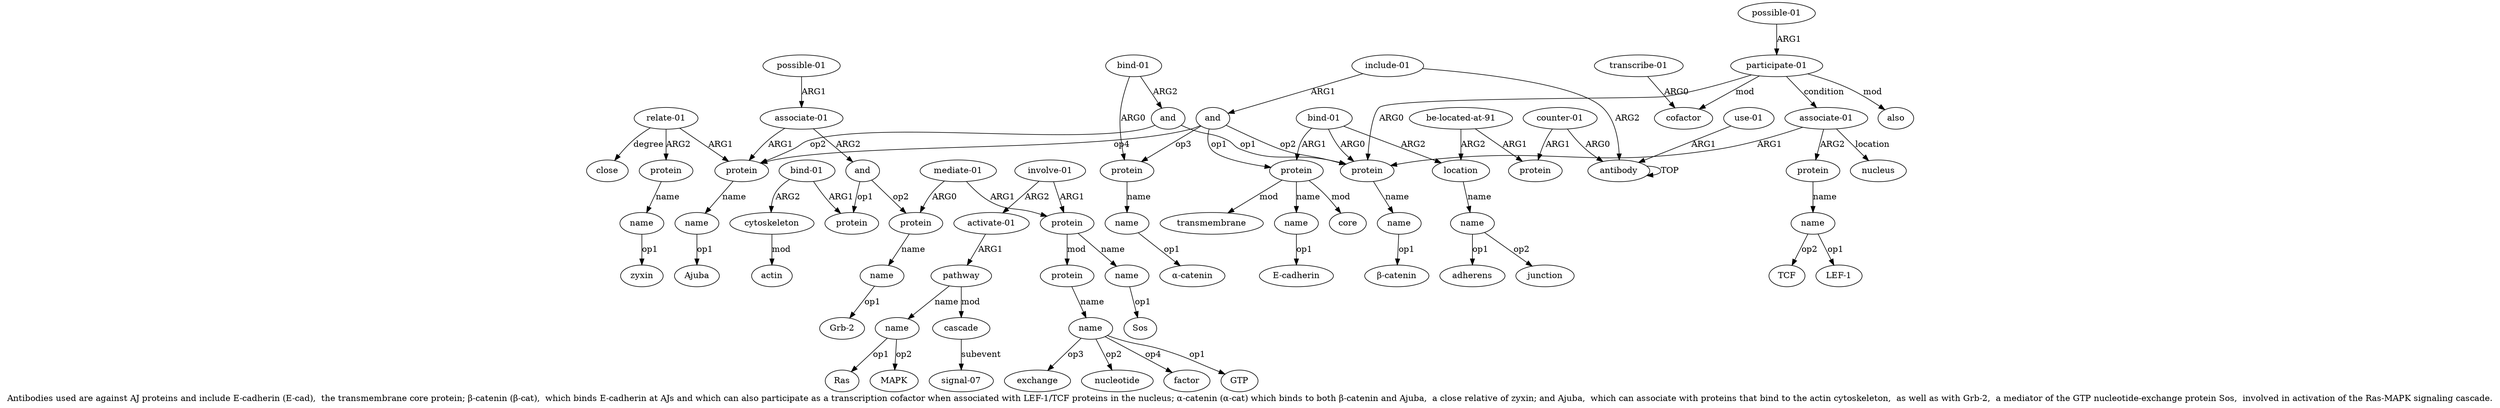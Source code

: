 digraph  {
	graph [label="Antibodies used are against AJ proteins and include E-cadherin (E-cad),  the transmembrane core protein; β-catenin (β-cat),  which \
binds E-cadherin at AJs and which can also participate as a transcription cofactor when associated with LEF-1/TCF proteins in the \
nucleus; α-catenin (α-cat) which binds to both β-catenin and Ajuba,  a close relative of zyxin; and Ajuba,  which can associate \
with proteins that bind to the actin cytoskeleton,  as well as with Grb-2,  a mediator of the GTP nucleotide-exchange protein Sos,  \
involved in activation of the Ras-MAPK signaling cascade."];
	node [label="\N"];
	a20	 [color=black,
		gold_ind=20,
		gold_label=protein,
		label=protein,
		test_ind=20,
		test_label=protein];
	a21	 [color=black,
		gold_ind=21,
		gold_label=name,
		label=name,
		test_ind=21,
		test_label=name];
	a20 -> a21 [key=0,
	color=black,
	gold_label=name,
	label=name,
	test_label=name];
"a21 TCF" [color=black,
	gold_ind=-1,
	gold_label=TCF,
	label=TCF,
	test_ind=-1,
	test_label=TCF];
a21 -> "a21 TCF" [key=0,
color=black,
gold_label=op2,
label=op2,
test_label=op2];
"a21 LEF-1" [color=black,
gold_ind=-1,
gold_label="LEF-1",
label="LEF-1",
test_ind=-1,
test_label="LEF-1"];
a21 -> "a21 LEF-1" [key=0,
color=black,
gold_label=op1,
label=op1,
test_label=op1];
a22 [color=black,
gold_ind=22,
gold_label=nucleus,
label=nucleus,
test_ind=22,
test_label=nucleus];
a23 [color=black,
gold_ind=23,
gold_label=also,
label=also,
test_ind=23,
test_label=also];
a24 [color=black,
gold_ind=24,
gold_label=protein,
label=protein,
test_ind=24,
test_label=protein];
a25 [color=black,
gold_ind=25,
gold_label=name,
label=name,
test_ind=25,
test_label=name];
a24 -> a25 [key=0,
color=black,
gold_label=name,
label=name,
test_label=name];
"a25 α-catenin" [color=black,
gold_ind=-1,
gold_label="α-catenin",
label="α-catenin",
test_ind=-1,
test_label="α-catenin"];
a25 -> "a25 α-catenin" [key=0,
color=black,
gold_label=op1,
label=op1,
test_label=op1];
a26 [color=black,
gold_ind=26,
gold_label="bind-01",
label="bind-01",
test_ind=26,
test_label="bind-01"];
a26 -> a24 [key=0,
color=black,
gold_label=ARG0,
label=ARG0,
test_label=ARG0];
a27 [color=black,
gold_ind=27,
gold_label=and,
label=and,
test_ind=27,
test_label=and];
a26 -> a27 [key=0,
color=black,
gold_label=ARG2,
label=ARG2,
test_label=ARG2];
a28 [color=black,
gold_ind=28,
gold_label=protein,
label=protein,
test_ind=28,
test_label=protein];
a27 -> a28 [key=0,
color=black,
gold_label=op2,
label=op2,
test_label=op2];
a12 [color=black,
gold_ind=12,
gold_label=protein,
label=protein,
test_ind=12,
test_label=protein];
a27 -> a12 [key=0,
color=black,
gold_label=op1,
label=op1,
test_label=op1];
a29 [color=black,
gold_ind=29,
gold_label=name,
label=name,
test_ind=29,
test_label=name];
a28 -> a29 [key=0,
color=black,
gold_label=name,
label=name,
test_label=name];
"a29 Ajuba" [color=black,
gold_ind=-1,
gold_label=Ajuba,
label=Ajuba,
test_ind=-1,
test_label=Ajuba];
a29 -> "a29 Ajuba" [key=0,
color=black,
gold_label=op1,
label=op1,
test_label=op1];
a31 [color=black,
gold_ind=31,
gold_label=protein,
label=protein,
test_ind=31,
test_label=protein];
a32 [color=black,
gold_ind=32,
gold_label=name,
label=name,
test_ind=32,
test_label=name];
a31 -> a32 [key=0,
color=black,
gold_label=name,
label=name,
test_label=name];
a30 [color=black,
gold_ind=30,
gold_label="relate-01",
label="relate-01",
test_ind=30,
test_label="relate-01"];
a30 -> a28 [key=0,
color=black,
gold_label=ARG1,
label=ARG1,
test_label=ARG1];
a30 -> a31 [key=0,
color=black,
gold_label=ARG2,
label=ARG2,
test_label=ARG2];
a33 [color=black,
gold_ind=33,
gold_label=close,
label=close,
test_ind=33,
test_label=close];
a30 -> a33 [key=0,
color=black,
gold_label=degree,
label=degree,
test_label=degree];
"a13 β-catenin" [color=black,
gold_ind=-1,
gold_label="β-catenin",
label="β-catenin",
test_ind=-1,
test_label="β-catenin"];
"a48 Ras" [color=black,
gold_ind=-1,
gold_label=Ras,
label=Ras,
test_ind=-1,
test_label=Ras];
a37 [color=black,
gold_ind=37,
gold_label="bind-01",
label="bind-01",
test_ind=37,
test_label="bind-01"];
a36 [color=black,
gold_ind=36,
gold_label=protein,
label=protein,
test_ind=36,
test_label=protein];
a37 -> a36 [key=0,
color=black,
gold_label=ARG1,
label=ARG1,
test_label=ARG1];
a38 [color=black,
gold_ind=38,
gold_label=cytoskeleton,
label=cytoskeleton,
test_ind=38,
test_label=cytoskeleton];
a37 -> a38 [key=0,
color=black,
gold_label=ARG2,
label=ARG2,
test_label=ARG2];
"a52 GTP" [color=black,
gold_ind=-1,
gold_label=GTP,
label=GTP,
test_ind=-1,
test_label=GTP];
a35 [color=black,
gold_ind=35,
gold_label=and,
label=and,
test_ind=35,
test_label=and];
a35 -> a36 [key=0,
color=black,
gold_label=op1,
label=op1,
test_label=op1];
a40 [color=black,
gold_ind=40,
gold_label=protein,
label=protein,
test_ind=40,
test_label=protein];
a35 -> a40 [key=0,
color=black,
gold_label=op2,
label=op2,
test_label=op2];
"a5 adherens" [color=black,
gold_ind=-1,
gold_label=adherens,
label=adherens,
test_ind=-1,
test_label=adherens];
a34 [color=black,
gold_ind=34,
gold_label="associate-01",
label="associate-01",
test_ind=34,
test_label="associate-01"];
a34 -> a28 [key=0,
color=black,
gold_label=ARG1,
label=ARG1,
test_label=ARG1];
a34 -> a35 [key=0,
color=black,
gold_label=ARG2,
label=ARG2,
test_label=ARG2];
a51 [color=black,
gold_ind=51,
gold_label=protein,
label=protein,
test_ind=51,
test_label=protein];
a52 [color=black,
gold_ind=52,
gold_label=name,
label=name,
test_ind=52,
test_label=name];
a51 -> a52 [key=0,
color=black,
gold_label=name,
label=name,
test_label=name];
a50 [color=black,
gold_ind=50,
gold_label="signal-07",
label="signal-07",
test_ind=50,
test_label="signal-07"];
a53 [color=black,
gold_ind=53,
gold_label="possible-01",
label="possible-01",
test_ind=53,
test_label="possible-01"];
a53 -> a34 [key=0,
color=black,
gold_label=ARG1,
label=ARG1,
test_label=ARG1];
a52 -> "a52 GTP" [key=0,
color=black,
gold_label=op1,
label=op1,
test_label=op1];
"a52 exchange" [color=black,
gold_ind=-1,
gold_label=exchange,
label=exchange,
test_ind=-1,
test_label=exchange];
a52 -> "a52 exchange" [key=0,
color=black,
gold_label=op3,
label=op3,
test_label=op3];
"a52 nucleotide" [color=black,
gold_ind=-1,
gold_label=nucleotide,
label=nucleotide,
test_ind=-1,
test_label=nucleotide];
a52 -> "a52 nucleotide" [key=0,
color=black,
gold_label=op2,
label=op2,
test_label=op2];
"a52 factor" [color=black,
gold_ind=-1,
gold_label=factor,
label=factor,
test_ind=-1,
test_label=factor];
a52 -> "a52 factor" [key=0,
color=black,
gold_label=op4,
label=op4,
test_label=op4];
a54 [color=black,
gold_ind=54,
gold_label="use-01",
label="use-01",
test_ind=54,
test_label="use-01"];
a0 [color=black,
gold_ind=0,
gold_label=antibody,
label=antibody,
test_ind=0,
test_label=antibody];
a54 -> a0 [key=0,
color=black,
gold_label=ARG1,
label=ARG1,
test_label=ARG1];
"a41 Grb-2" [color=black,
gold_ind=-1,
gold_label="Grb-2",
label="Grb-2",
test_ind=-1,
test_label="Grb-2"];
"a9 E-cadherin" [color=black,
gold_ind=-1,
gold_label="E-cadherin",
label="E-cadherin",
test_ind=-1,
test_label="E-cadherin"];
"a32 zyxin" [color=black,
gold_ind=-1,
gold_label=zyxin,
label=zyxin,
test_ind=-1,
test_label=zyxin];
a32 -> "a32 zyxin" [key=0,
color=black,
gold_label=op1,
label=op1,
test_label=op1];
a15 [color=black,
gold_ind=15,
gold_label="participate-01",
label="participate-01",
test_ind=15,
test_label="participate-01"];
a15 -> a23 [key=0,
color=black,
gold_label=mod,
label=mod,
test_label=mod];
a17 [color=black,
gold_ind=17,
gold_label=cofactor,
label=cofactor,
test_ind=17,
test_label=cofactor];
a15 -> a17 [key=0,
color=black,
gold_label=mod,
label=mod,
test_label=mod];
a15 -> a12 [key=0,
color=black,
gold_label=ARG0,
label=ARG0,
test_label=ARG0];
a19 [color=black,
gold_ind=19,
gold_label="associate-01",
label="associate-01",
test_ind=19,
test_label="associate-01"];
a15 -> a19 [key=0,
color=black,
gold_label=condition,
label=condition,
test_label=condition];
a14 [color=black,
gold_ind=14,
gold_label="bind-01",
label="bind-01",
test_ind=14,
test_label="bind-01"];
a14 -> a12 [key=0,
color=black,
gold_label=ARG0,
label=ARG0,
test_label=ARG0];
a4 [color=black,
gold_ind=4,
gold_label=location,
label=location,
test_ind=4,
test_label=location];
a14 -> a4 [key=0,
color=black,
gold_label=ARG2,
label=ARG2,
test_label=ARG2];
a8 [color=black,
gold_ind=8,
gold_label=protein,
label=protein,
test_ind=8,
test_label=protein];
a14 -> a8 [key=0,
color=black,
gold_label=ARG1,
label=ARG1,
test_label=ARG1];
a16 [color=black,
gold_ind=16,
gold_label="possible-01",
label="possible-01",
test_ind=16,
test_label="possible-01"];
a16 -> a15 [key=0,
color=black,
gold_label=ARG1,
label=ARG1,
test_label=ARG1];
a11 [color=black,
gold_ind=11,
gold_label=core,
label=core,
test_ind=11,
test_label=core];
a10 [color=black,
gold_ind=10,
gold_label=transmembrane,
label=transmembrane,
test_ind=10,
test_label=transmembrane];
a13 [color=black,
gold_ind=13,
gold_label=name,
label=name,
test_ind=13,
test_label=name];
a13 -> "a13 β-catenin" [key=0,
color=black,
gold_label=op1,
label=op1,
test_label=op1];
a12 -> a13 [key=0,
color=black,
gold_label=name,
label=name,
test_label=name];
a39 [color=black,
gold_ind=39,
gold_label=actin,
label=actin,
test_ind=39,
test_label=actin];
a38 -> a39 [key=0,
color=black,
gold_label=mod,
label=mod,
test_label=mod];
a19 -> a20 [key=0,
color=black,
gold_label=ARG2,
label=ARG2,
test_label=ARG2];
a19 -> a22 [key=0,
color=black,
gold_label=location,
label=location,
test_label=location];
a19 -> a12 [key=0,
color=black,
gold_label=ARG1,
label=ARG1,
test_label=ARG1];
a18 [color=black,
gold_ind=18,
gold_label="transcribe-01",
label="transcribe-01",
test_ind=18,
test_label="transcribe-01"];
a18 -> a17 [key=0,
color=black,
gold_label=ARG0,
label=ARG0,
test_label=ARG0];
"a5 junction" [color=black,
gold_ind=-1,
gold_label=junction,
label=junction,
test_ind=-1,
test_label=junction];
a1 [color=black,
gold_ind=1,
gold_label="counter-01",
label="counter-01",
test_ind=1,
test_label="counter-01"];
a1 -> a0 [key=0,
color=black,
gold_label=ARG0,
label=ARG0,
test_label=ARG0];
a2 [color=black,
gold_ind=2,
gold_label=protein,
label=protein,
test_ind=2,
test_label=protein];
a1 -> a2 [key=0,
color=black,
gold_label=ARG1,
label=ARG1,
test_label=ARG1];
a0 -> a0 [key=0,
color=black,
gold_label=TOP,
label=TOP,
test_label=TOP];
a3 [color=black,
gold_ind=3,
gold_label="be-located-at-91",
label="be-located-at-91",
test_ind=3,
test_label="be-located-at-91"];
a3 -> a2 [key=0,
color=black,
gold_label=ARG1,
label=ARG1,
test_label=ARG1];
a3 -> a4 [key=0,
color=black,
gold_label=ARG2,
label=ARG2,
test_label=ARG2];
a5 [color=black,
gold_ind=5,
gold_label=name,
label=name,
test_ind=5,
test_label=name];
a5 -> "a5 adherens" [key=0,
color=black,
gold_label=op1,
label=op1,
test_label=op1];
a5 -> "a5 junction" [key=0,
color=black,
gold_label=op2,
label=op2,
test_label=op2];
a4 -> a5 [key=0,
color=black,
gold_label=name,
label=name,
test_label=name];
a7 [color=black,
gold_ind=7,
gold_label=and,
label=and,
test_ind=7,
test_label=and];
a7 -> a24 [key=0,
color=black,
gold_label=op3,
label=op3,
test_label=op3];
a7 -> a28 [key=0,
color=black,
gold_label=op4,
label=op4,
test_label=op4];
a7 -> a12 [key=0,
color=black,
gold_label=op2,
label=op2,
test_label=op2];
a7 -> a8 [key=0,
color=black,
gold_label=op1,
label=op1,
test_label=op1];
a6 [color=black,
gold_ind=6,
gold_label="include-01",
label="include-01",
test_ind=6,
test_label="include-01"];
a6 -> a0 [key=0,
color=black,
gold_label=ARG2,
label=ARG2,
test_label=ARG2];
a6 -> a7 [key=0,
color=black,
gold_label=ARG1,
label=ARG1,
test_label=ARG1];
a9 [color=black,
gold_ind=9,
gold_label=name,
label=name,
test_ind=9,
test_label=name];
a9 -> "a9 E-cadherin" [key=0,
color=black,
gold_label=op1,
label=op1,
test_label=op1];
a8 -> a11 [key=0,
color=black,
gold_label=mod,
label=mod,
test_label=mod];
a8 -> a10 [key=0,
color=black,
gold_label=mod,
label=mod,
test_label=mod];
a8 -> a9 [key=0,
color=black,
gold_label=name,
label=name,
test_label=name];
"a44 Sos" [color=black,
gold_ind=-1,
gold_label=Sos,
label=Sos,
test_ind=-1,
test_label=Sos];
"a48 MAPK" [color=black,
gold_ind=-1,
gold_label=MAPK,
label=MAPK,
test_ind=-1,
test_label=MAPK];
a46 [color=black,
gold_ind=46,
gold_label="activate-01",
label="activate-01",
test_ind=46,
test_label="activate-01"];
a47 [color=black,
gold_ind=47,
gold_label=pathway,
label=pathway,
test_ind=47,
test_label=pathway];
a46 -> a47 [key=0,
color=black,
gold_label=ARG1,
label=ARG1,
test_label=ARG1];
a48 [color=black,
gold_ind=48,
gold_label=name,
label=name,
test_ind=48,
test_label=name];
a47 -> a48 [key=0,
color=black,
gold_label=name,
label=name,
test_label=name];
a49 [color=black,
gold_ind=49,
gold_label=cascade,
label=cascade,
test_ind=49,
test_label=cascade];
a47 -> a49 [key=0,
color=black,
gold_label=mod,
label=mod,
test_label=mod];
a44 [color=black,
gold_ind=44,
gold_label=name,
label=name,
test_ind=44,
test_label=name];
a44 -> "a44 Sos" [key=0,
color=black,
gold_label=op1,
label=op1,
test_label=op1];
a45 [color=black,
gold_ind=45,
gold_label="involve-01",
label="involve-01",
test_ind=45,
test_label="involve-01"];
a45 -> a46 [key=0,
color=black,
gold_label=ARG2,
label=ARG2,
test_label=ARG2];
a43 [color=black,
gold_ind=43,
gold_label=protein,
label=protein,
test_ind=43,
test_label=protein];
a45 -> a43 [key=0,
color=black,
gold_label=ARG1,
label=ARG1,
test_label=ARG1];
a42 [color=black,
gold_ind=42,
gold_label="mediate-01",
label="mediate-01",
test_ind=42,
test_label="mediate-01"];
a42 -> a43 [key=0,
color=black,
gold_label=ARG1,
label=ARG1,
test_label=ARG1];
a42 -> a40 [key=0,
color=black,
gold_label=ARG0,
label=ARG0,
test_label=ARG0];
a43 -> a51 [key=0,
color=black,
gold_label=mod,
label=mod,
test_label=mod];
a43 -> a44 [key=0,
color=black,
gold_label=name,
label=name,
test_label=name];
a41 [color=black,
gold_ind=41,
gold_label=name,
label=name,
test_ind=41,
test_label=name];
a40 -> a41 [key=0,
color=black,
gold_label=name,
label=name,
test_label=name];
a41 -> "a41 Grb-2" [key=0,
color=black,
gold_label=op1,
label=op1,
test_label=op1];
a48 -> "a48 Ras" [key=0,
color=black,
gold_label=op1,
label=op1,
test_label=op1];
a48 -> "a48 MAPK" [key=0,
color=black,
gold_label=op2,
label=op2,
test_label=op2];
a49 -> a50 [key=0,
color=black,
gold_label=subevent,
label=subevent,
test_label=subevent];
}
